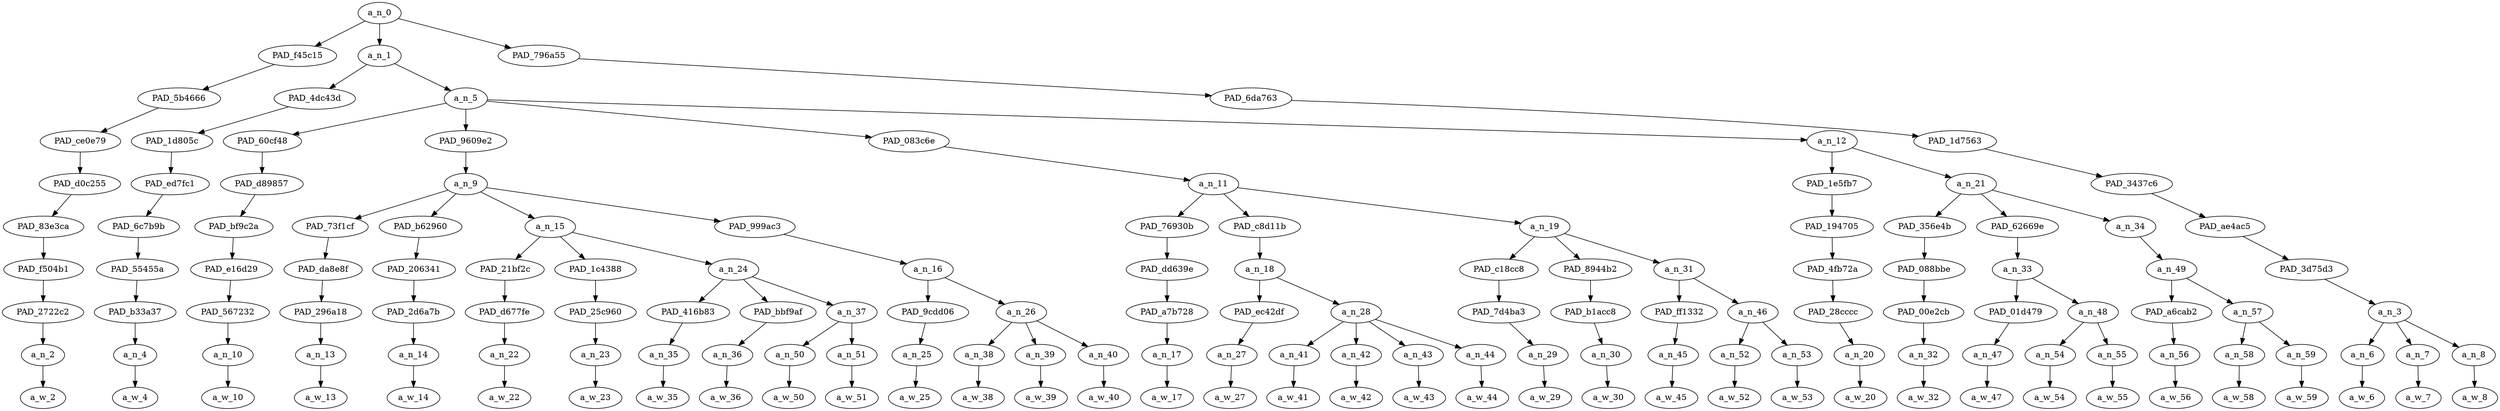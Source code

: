 strict digraph "" {
	a_n_0	[div_dir=-1,
		index=0,
		level=9,
		pos="25.212384259259256,9!",
		text_span="[0, 1, 2, 3, 4, 5, 6, 7, 8, 9, 10, 11, 12, 13, 14, 15, 16, 17, 18, 19, 20, 21, 22, 23, 24, 25, 26, 27, 28, 29, 30, 31, 32, 33, 34, \
35, 36]",
		value=0.99999999];
	PAD_f45c15	[div_dir=1,
		index=1,
		level=8,
		pos="33.0,8!",
		text_span="[33]",
		value=0.01648922];
	a_n_0 -> PAD_f45c15;
	a_n_1	[div_dir=-1,
		index=0,
		level=8,
		pos="7.637152777777779,8!",
		text_span="[0, 1, 2, 3, 4, 5, 6, 7, 8, 9, 10, 11, 12, 13, 14, 15, 16, 17, 18, 19, 20, 21, 22, 23, 24, 25, 26, 27, 28, 29, 30, 31, 32]",
		value=0.93141285];
	a_n_0 -> a_n_1;
	PAD_796a55	[div_dir=-1,
		index=2,
		level=8,
		pos="35.0,8!",
		text_span="[34, 35, 36]",
		value=0.05198786];
	a_n_0 -> PAD_796a55;
	PAD_5b4666	[div_dir=1,
		index=2,
		level=7,
		pos="33.0,7!",
		text_span="[33]",
		value=0.01648922];
	PAD_f45c15 -> PAD_5b4666;
	PAD_ce0e79	[div_dir=1,
		index=5,
		level=6,
		pos="33.0,6!",
		text_span="[33]",
		value=0.01648922];
	PAD_5b4666 -> PAD_ce0e79;
	PAD_d0c255	[div_dir=1,
		index=6,
		level=5,
		pos="33.0,5!",
		text_span="[33]",
		value=0.01648922];
	PAD_ce0e79 -> PAD_d0c255;
	PAD_83e3ca	[div_dir=1,
		index=13,
		level=4,
		pos="33.0,4!",
		text_span="[33]",
		value=0.01648922];
	PAD_d0c255 -> PAD_83e3ca;
	PAD_f504b1	[div_dir=1,
		index=17,
		level=3,
		pos="33.0,3!",
		text_span="[33]",
		value=0.01648922];
	PAD_83e3ca -> PAD_f504b1;
	PAD_2722c2	[div_dir=1,
		index=24,
		level=2,
		pos="33.0,2!",
		text_span="[33]",
		value=0.01648922];
	PAD_f504b1 -> PAD_2722c2;
	a_n_2	[div_dir=1,
		index=33,
		level=1,
		pos="33.0,1!",
		text_span="[33]",
		value=0.01648922];
	PAD_2722c2 -> a_n_2;
	a_w_2	[div_dir=0,
		index=33,
		level=0,
		pos="33,0!",
		text_span="[33]",
		value=i2];
	a_n_2 -> a_w_2;
	PAD_4dc43d	[div_dir=1,
		index=0,
		level=7,
		pos="0.0,7!",
		text_span="[0]",
		value=0.03381093];
	a_n_1 -> PAD_4dc43d;
	a_n_5	[div_dir=-1,
		index=1,
		level=7,
		pos="15.274305555555557,7!",
		text_span="[1, 2, 3, 4, 5, 6, 7, 8, 9, 10, 11, 12, 13, 14, 15, 16, 17, 18, 19, 20, 21, 22, 23, 24, 25, 26, 27, 28, 29, 30, 31, 32]",
		value=0.89748921];
	a_n_1 -> a_n_5;
	PAD_1d805c	[div_dir=1,
		index=0,
		level=6,
		pos="0.0,6!",
		text_span="[0]",
		value=0.03381093];
	PAD_4dc43d -> PAD_1d805c;
	PAD_ed7fc1	[div_dir=1,
		index=0,
		level=5,
		pos="0.0,5!",
		text_span="[0]",
		value=0.03381093];
	PAD_1d805c -> PAD_ed7fc1;
	PAD_6c7b9b	[div_dir=1,
		index=0,
		level=4,
		pos="0.0,4!",
		text_span="[0]",
		value=0.03381093];
	PAD_ed7fc1 -> PAD_6c7b9b;
	PAD_55455a	[div_dir=1,
		index=0,
		level=3,
		pos="0.0,3!",
		text_span="[0]",
		value=0.03381093];
	PAD_6c7b9b -> PAD_55455a;
	PAD_b33a37	[div_dir=1,
		index=0,
		level=2,
		pos="0.0,2!",
		text_span="[0]",
		value=0.03381093];
	PAD_55455a -> PAD_b33a37;
	a_n_4	[div_dir=1,
		index=0,
		level=1,
		pos="0.0,1!",
		text_span="[0]",
		value=0.03381093];
	PAD_b33a37 -> a_n_4;
	a_w_4	[div_dir=0,
		index=0,
		level=0,
		pos="0,0!",
		text_span="[0]",
		value="<user>"];
	a_n_4 -> a_w_4;
	PAD_60cf48	[div_dir=-1,
		index=2,
		level=6,
		pos="13.0,6!",
		text_span="[13]",
		value=0.01044379];
	a_n_5 -> PAD_60cf48;
	PAD_9609e2	[div_dir=1,
		index=1,
		level=6,
		pos="4.347222222222222,6!",
		text_span="[1, 2, 3, 4, 5, 6, 7, 8, 9, 10, 11, 12]",
		value=0.38648142];
	a_n_5 -> PAD_9609e2;
	PAD_083c6e	[div_dir=-1,
		index=3,
		level=6,
		pos="17.166666666666668,6!",
		text_span="[14, 15, 16, 17, 18, 19, 20, 21, 22, 23, 24]",
		value=0.19599341];
	a_n_5 -> PAD_083c6e;
	a_n_12	[div_dir=-1,
		index=4,
		level=6,
		pos="26.583333333333336,6!",
		text_span="[25, 26, 27, 28, 29, 30, 31, 32]",
		value=0.30445301];
	a_n_5 -> a_n_12;
	PAD_d89857	[div_dir=-1,
		index=2,
		level=5,
		pos="13.0,5!",
		text_span="[13]",
		value=0.01044379];
	PAD_60cf48 -> PAD_d89857;
	PAD_bf9c2a	[div_dir=-1,
		index=5,
		level=4,
		pos="13.0,4!",
		text_span="[13]",
		value=0.01044379];
	PAD_d89857 -> PAD_bf9c2a;
	PAD_e16d29	[div_dir=-1,
		index=7,
		level=3,
		pos="13.0,3!",
		text_span="[13]",
		value=0.01044379];
	PAD_bf9c2a -> PAD_e16d29;
	PAD_567232	[div_dir=-1,
		index=10,
		level=2,
		pos="13.0,2!",
		text_span="[13]",
		value=0.01044379];
	PAD_e16d29 -> PAD_567232;
	a_n_10	[div_dir=-1,
		index=13,
		level=1,
		pos="13.0,1!",
		text_span="[13]",
		value=0.01044379];
	PAD_567232 -> a_n_10;
	a_w_10	[div_dir=0,
		index=13,
		level=0,
		pos="13,0!",
		text_span="[13]",
		value=and1];
	a_n_10 -> a_w_10;
	a_n_9	[div_dir=1,
		index=1,
		level=5,
		pos="4.347222222222222,5!",
		text_span="[1, 2, 3, 4, 5, 6, 7, 8, 9, 10, 11, 12]",
		value=0.38648142];
	PAD_9609e2 -> a_n_9;
	PAD_73f1cf	[div_dir=-1,
		index=1,
		level=4,
		pos="1.0,4!",
		text_span="[1]",
		value=0.02159680];
	a_n_9 -> PAD_73f1cf;
	PAD_b62960	[div_dir=-1,
		index=2,
		level=4,
		pos="2.0,4!",
		text_span="[2]",
		value=0.01250961];
	a_n_9 -> PAD_b62960;
	a_n_15	[div_dir=1,
		index=3,
		level=4,
		pos="4.388888888888889,4!",
		text_span="[3, 4, 5, 6, 7, 8]",
		value=0.29851179];
	a_n_9 -> a_n_15;
	PAD_999ac3	[div_dir=-1,
		index=4,
		level=4,
		pos="10.0,4!",
		text_span="[9, 10, 11, 12]",
		value=0.05383488];
	a_n_9 -> PAD_999ac3;
	PAD_da8e8f	[div_dir=-1,
		index=1,
		level=3,
		pos="1.0,3!",
		text_span="[1]",
		value=0.02159680];
	PAD_73f1cf -> PAD_da8e8f;
	PAD_296a18	[div_dir=-1,
		index=1,
		level=2,
		pos="1.0,2!",
		text_span="[1]",
		value=0.02159680];
	PAD_da8e8f -> PAD_296a18;
	a_n_13	[div_dir=-1,
		index=1,
		level=1,
		pos="1.0,1!",
		text_span="[1]",
		value=0.02159680];
	PAD_296a18 -> a_n_13;
	a_w_13	[div_dir=0,
		index=1,
		level=0,
		pos="1,0!",
		text_span="[1]",
		value=bring];
	a_n_13 -> a_w_13;
	PAD_206341	[div_dir=-1,
		index=2,
		level=3,
		pos="2.0,3!",
		text_span="[2]",
		value=0.01250961];
	PAD_b62960 -> PAD_206341;
	PAD_2d6a7b	[div_dir=-1,
		index=2,
		level=2,
		pos="2.0,2!",
		text_span="[2]",
		value=0.01250961];
	PAD_206341 -> PAD_2d6a7b;
	a_n_14	[div_dir=-1,
		index=2,
		level=1,
		pos="2.0,1!",
		text_span="[2]",
		value=0.01250961];
	PAD_2d6a7b -> a_n_14;
	a_w_14	[div_dir=0,
		index=2,
		level=0,
		pos="2,0!",
		text_span="[2]",
		value=out];
	a_n_14 -> a_w_14;
	PAD_21bf2c	[div_dir=-1,
		index=3,
		level=3,
		pos="3.0,3!",
		text_span="[3]",
		value=0.01234331];
	a_n_15 -> PAD_21bf2c;
	PAD_1c4388	[div_dir=1,
		index=4,
		level=3,
		pos="4.0,3!",
		text_span="[4]",
		value=0.04348367];
	a_n_15 -> PAD_1c4388;
	a_n_24	[div_dir=1,
		index=5,
		level=3,
		pos="6.166666666666667,3!",
		text_span="[5, 6, 7, 8]",
		value=0.24260170];
	a_n_15 -> a_n_24;
	PAD_d677fe	[div_dir=-1,
		index=3,
		level=2,
		pos="3.0,2!",
		text_span="[3]",
		value=0.01234331];
	PAD_21bf2c -> PAD_d677fe;
	a_n_22	[div_dir=-1,
		index=3,
		level=1,
		pos="3.0,1!",
		text_span="[3]",
		value=0.01234331];
	PAD_d677fe -> a_n_22;
	a_w_22	[div_dir=0,
		index=3,
		level=0,
		pos="3,0!",
		text_span="[3]",
		value=the];
	a_n_22 -> a_w_22;
	PAD_25c960	[div_dir=1,
		index=4,
		level=2,
		pos="4.0,2!",
		text_span="[4]",
		value=0.04348367];
	PAD_1c4388 -> PAD_25c960;
	a_n_23	[div_dir=1,
		index=4,
		level=1,
		pos="4.0,1!",
		text_span="[4]",
		value=0.04348367];
	PAD_25c960 -> a_n_23;
	a_w_23	[div_dir=0,
		index=4,
		level=0,
		pos="4,0!",
		text_span="[4]",
		value=uneducated];
	a_n_23 -> a_w_23;
	PAD_416b83	[div_dir=-1,
		index=5,
		level=2,
		pos="5.0,2!",
		text_span="[5]",
		value=0.13290223];
	a_n_24 -> PAD_416b83;
	PAD_bbf9af	[div_dir=-1,
		index=6,
		level=2,
		pos="6.0,2!",
		text_span="[6]",
		value=0.01318155];
	a_n_24 -> PAD_bbf9af;
	a_n_37	[div_dir=1,
		index=7,
		level=2,
		pos="7.5,2!",
		text_span="[7, 8]",
		value=0.09642195];
	a_n_24 -> a_n_37;
	a_n_35	[div_dir=-1,
		index=5,
		level=1,
		pos="5.0,1!",
		text_span="[5]",
		value=0.13290223];
	PAD_416b83 -> a_n_35;
	a_w_35	[div_dir=0,
		index=5,
		level=0,
		pos="5,0!",
		text_span="[5]",
		value=hillbillies];
	a_n_35 -> a_w_35;
	a_n_36	[div_dir=-1,
		index=6,
		level=1,
		pos="6.0,1!",
		text_span="[6]",
		value=0.01318155];
	PAD_bbf9af -> a_n_36;
	a_w_36	[div_dir=0,
		index=6,
		level=0,
		pos="6,0!",
		text_span="[6]",
		value=and];
	a_n_36 -> a_w_36;
	a_n_50	[div_dir=1,
		index=7,
		level=1,
		pos="7.0,1!",
		text_span="[7]",
		value=0.02208552];
	a_n_37 -> a_n_50;
	a_n_51	[div_dir=1,
		index=8,
		level=1,
		pos="8.0,1!",
		text_span="[8]",
		value=0.07418656];
	a_n_37 -> a_n_51;
	a_w_50	[div_dir=0,
		index=7,
		level=0,
		pos="7,0!",
		text_span="[7]",
		value=white];
	a_n_50 -> a_w_50;
	a_w_51	[div_dir=0,
		index=8,
		level=0,
		pos="8,0!",
		text_span="[8]",
		value=supremacists];
	a_n_51 -> a_w_51;
	a_n_16	[div_dir=-1,
		index=6,
		level=3,
		pos="10.0,3!",
		text_span="[9, 10, 11, 12]",
		value=0.05383488];
	PAD_999ac3 -> a_n_16;
	PAD_9cdd06	[div_dir=1,
		index=8,
		level=2,
		pos="9.0,2!",
		text_span="[9]",
		value=0.00963022];
	a_n_16 -> PAD_9cdd06;
	a_n_26	[div_dir=-1,
		index=9,
		level=2,
		pos="11.0,2!",
		text_span="[10, 11, 12]",
		value=0.04419733];
	a_n_16 -> a_n_26;
	a_n_25	[div_dir=1,
		index=9,
		level=1,
		pos="9.0,1!",
		text_span="[9]",
		value=0.00963022];
	PAD_9cdd06 -> a_n_25;
	a_w_25	[div_dir=0,
		index=9,
		level=0,
		pos="9,0!",
		text_span="[9]",
		value=to];
	a_n_25 -> a_w_25;
	a_n_38	[div_dir=-1,
		index=10,
		level=1,
		pos="10.0,1!",
		text_span="[10]",
		value=0.01395526];
	a_n_26 -> a_n_38;
	a_n_39	[div_dir=1,
		index=11,
		level=1,
		pos="11.0,1!",
		text_span="[11]",
		value=0.01644081];
	a_n_26 -> a_n_39;
	a_n_40	[div_dir=1,
		index=12,
		level=1,
		pos="12.0,1!",
		text_span="[12]",
		value=0.01378834];
	a_n_26 -> a_n_40;
	a_w_38	[div_dir=0,
		index=10,
		level=0,
		pos="10,0!",
		text_span="[10]",
		value=our];
	a_n_38 -> a_w_38;
	a_w_39	[div_dir=0,
		index=11,
		level=0,
		pos="11,0!",
		text_span="[11]",
		value=sign];
	a_n_39 -> a_w_39;
	a_w_40	[div_dir=0,
		index=12,
		level=0,
		pos="12,0!",
		text_span="[12]",
		value=meeting];
	a_n_40 -> a_w_40;
	a_n_11	[div_dir=-1,
		index=3,
		level=5,
		pos="17.166666666666668,5!",
		text_span="[14, 15, 16, 17, 18, 19, 20, 21, 22, 23, 24]",
		value=0.19599341];
	PAD_083c6e -> a_n_11;
	PAD_76930b	[div_dir=-1,
		index=6,
		level=4,
		pos="14.0,4!",
		text_span="[14]",
		value=0.02453918];
	a_n_11 -> PAD_76930b;
	PAD_c8d11b	[div_dir=-1,
		index=7,
		level=4,
		pos="16.25,4!",
		text_span="[15, 16, 17, 18, 19]",
		value=0.07487187];
	a_n_11 -> PAD_c8d11b;
	a_n_19	[div_dir=-1,
		index=8,
		level=4,
		pos="21.25,4!",
		text_span="[20, 21, 22, 23, 24]",
		value=0.09649280];
	a_n_11 -> a_n_19;
	PAD_dd639e	[div_dir=-1,
		index=8,
		level=3,
		pos="14.0,3!",
		text_span="[14]",
		value=0.02453918];
	PAD_76930b -> PAD_dd639e;
	PAD_a7b728	[div_dir=-1,
		index=11,
		level=2,
		pos="14.0,2!",
		text_span="[14]",
		value=0.02453918];
	PAD_dd639e -> PAD_a7b728;
	a_n_17	[div_dir=-1,
		index=14,
		level=1,
		pos="14.0,1!",
		text_span="[14]",
		value=0.02453918];
	PAD_a7b728 -> a_n_17;
	a_w_17	[div_dir=0,
		index=14,
		level=0,
		pos="14,0!",
		text_span="[14]",
		value=donate];
	a_n_17 -> a_w_17;
	a_n_18	[div_dir=-1,
		index=9,
		level=3,
		pos="16.25,3!",
		text_span="[15, 16, 17, 18, 19]",
		value=0.07487187];
	PAD_c8d11b -> a_n_18;
	PAD_ec42df	[div_dir=1,
		index=12,
		level=2,
		pos="15.0,2!",
		text_span="[15]",
		value=0.00919689];
	a_n_18 -> PAD_ec42df;
	a_n_28	[div_dir=-1,
		index=13,
		level=2,
		pos="17.5,2!",
		text_span="[16, 17, 18, 19]",
		value=0.06565922];
	a_n_18 -> a_n_28;
	a_n_27	[div_dir=1,
		index=15,
		level=1,
		pos="15.0,1!",
		text_span="[15]",
		value=0.00919689];
	PAD_ec42df -> a_n_27;
	a_w_27	[div_dir=0,
		index=15,
		level=0,
		pos="15,0!",
		text_span="[15]",
		value=to1];
	a_n_27 -> a_w_27;
	a_n_41	[div_dir=-1,
		index=16,
		level=1,
		pos="16.0,1!",
		text_span="[16]",
		value=0.01226670];
	a_n_28 -> a_n_41;
	a_n_42	[div_dir=1,
		index=17,
		level=1,
		pos="17.0,1!",
		text_span="[17]",
		value=0.01602742];
	a_n_28 -> a_n_42;
	a_n_43	[div_dir=1,
		index=18,
		level=1,
		pos="18.0,1!",
		text_span="[18]",
		value=0.01978594];
	a_n_28 -> a_n_43;
	a_n_44	[div_dir=-1,
		index=19,
		level=1,
		pos="19.0,1!",
		text_span="[19]",
		value=0.01755621];
	a_n_28 -> a_n_44;
	a_w_41	[div_dir=0,
		index=16,
		level=0,
		pos="16,0!",
		text_span="[16]",
		value=our1];
	a_n_41 -> a_w_41;
	a_w_42	[div_dir=0,
		index=17,
		level=0,
		pos="17,0!",
		text_span="[17]",
		value=right];
	a_n_42 -> a_w_42;
	a_w_43	[div_dir=0,
		index=18,
		level=0,
		pos="18,0!",
		text_span="[18]",
		value=wing];
	a_n_43 -> a_w_43;
	a_w_44	[div_dir=0,
		index=19,
		level=0,
		pos="19,0!",
		text_span="[19]",
		value=cause];
	a_n_44 -> a_w_44;
	PAD_c18cc8	[div_dir=-1,
		index=10,
		level=3,
		pos="20.0,3!",
		text_span="[20]",
		value=0.02199533];
	a_n_19 -> PAD_c18cc8;
	PAD_8944b2	[div_dir=-1,
		index=11,
		level=3,
		pos="21.0,3!",
		text_span="[21]",
		value=0.01303830];
	a_n_19 -> PAD_8944b2;
	a_n_31	[div_dir=-1,
		index=12,
		level=3,
		pos="22.75,3!",
		text_span="[22, 23, 24]",
		value=0.06140211];
	a_n_19 -> a_n_31;
	PAD_7d4ba3	[div_dir=-1,
		index=14,
		level=2,
		pos="20.0,2!",
		text_span="[20]",
		value=0.02199533];
	PAD_c18cc8 -> PAD_7d4ba3;
	a_n_29	[div_dir=-1,
		index=20,
		level=1,
		pos="20.0,1!",
		text_span="[20]",
		value=0.02199533];
	PAD_7d4ba3 -> a_n_29;
	a_w_29	[div_dir=0,
		index=20,
		level=0,
		pos="20,0!",
		text_span="[20]",
		value=duh];
	a_n_29 -> a_w_29;
	PAD_b1acc8	[div_dir=-1,
		index=15,
		level=2,
		pos="21.0,2!",
		text_span="[21]",
		value=0.01303830];
	PAD_8944b2 -> PAD_b1acc8;
	a_n_30	[div_dir=-1,
		index=21,
		level=1,
		pos="21.0,1!",
		text_span="[21]",
		value=0.01303830];
	PAD_b1acc8 -> a_n_30;
	a_w_30	[div_dir=0,
		index=21,
		level=0,
		pos="21,0!",
		text_span="[21]",
		value=i];
	a_n_30 -> a_w_30;
	PAD_ff1332	[div_dir=1,
		index=16,
		level=2,
		pos="22.0,2!",
		text_span="[22]",
		value=0.01531070];
	a_n_31 -> PAD_ff1332;
	a_n_46	[div_dir=-1,
		index=17,
		level=2,
		pos="23.5,2!",
		text_span="[23, 24]",
		value=0.04605916];
	a_n_31 -> a_n_46;
	a_n_45	[div_dir=1,
		index=22,
		level=1,
		pos="22.0,1!",
		text_span="[22]",
		value=0.01531070];
	PAD_ff1332 -> a_n_45;
	a_w_45	[div_dir=0,
		index=22,
		level=0,
		pos="22,0!",
		text_span="[22]",
		value=work];
	a_n_45 -> a_w_45;
	a_n_52	[div_dir=-1,
		index=23,
		level=1,
		pos="23.0,1!",
		text_span="[23]",
		value=0.02168984];
	a_n_46 -> a_n_52;
	a_n_53	[div_dir=-1,
		index=24,
		level=1,
		pos="24.0,1!",
		text_span="[24]",
		value=0.02432124];
	a_n_46 -> a_n_53;
	a_w_52	[div_dir=0,
		index=23,
		level=0,
		pos="23,0!",
		text_span="[23]",
		value=oil];
	a_n_52 -> a_w_52;
	a_w_53	[div_dir=0,
		index=24,
		level=0,
		pos="24,0!",
		text_span="[24]",
		value=duh1];
	a_n_53 -> a_w_53;
	PAD_1e5fb7	[div_dir=-1,
		index=4,
		level=5,
		pos="25.0,5!",
		text_span="[25]",
		value=0.01394794];
	a_n_12 -> PAD_1e5fb7;
	a_n_21	[div_dir=-1,
		index=5,
		level=5,
		pos="28.166666666666668,5!",
		text_span="[26, 27, 28, 29, 30, 31, 32]",
		value=0.29032489];
	a_n_12 -> a_n_21;
	PAD_194705	[div_dir=-1,
		index=9,
		level=4,
		pos="25.0,4!",
		text_span="[25]",
		value=0.01394794];
	PAD_1e5fb7 -> PAD_194705;
	PAD_4fb72a	[div_dir=-1,
		index=13,
		level=3,
		pos="25.0,3!",
		text_span="[25]",
		value=0.01394794];
	PAD_194705 -> PAD_4fb72a;
	PAD_28cccc	[div_dir=-1,
		index=18,
		level=2,
		pos="25.0,2!",
		text_span="[25]",
		value=0.01394794];
	PAD_4fb72a -> PAD_28cccc;
	a_n_20	[div_dir=-1,
		index=25,
		level=1,
		pos="25.0,1!",
		text_span="[25]",
		value=0.01394794];
	PAD_28cccc -> a_n_20;
	a_w_20	[div_dir=0,
		index=25,
		level=0,
		pos="25,0!",
		text_span="[25]",
		value=i1];
	a_n_20 -> a_w_20;
	PAD_356e4b	[div_dir=1,
		index=10,
		level=4,
		pos="26.0,4!",
		text_span="[26]",
		value=0.01620488];
	a_n_21 -> PAD_356e4b;
	PAD_62669e	[div_dir=-1,
		index=11,
		level=4,
		pos="27.75,4!",
		text_span="[27, 28, 29]",
		value=0.07908738];
	a_n_21 -> PAD_62669e;
	a_n_34	[div_dir=-1,
		index=12,
		level=4,
		pos="30.75,4!",
		text_span="[30, 31, 32]",
		value=0.19485147];
	a_n_21 -> a_n_34;
	PAD_088bbe	[div_dir=1,
		index=14,
		level=3,
		pos="26.0,3!",
		text_span="[26]",
		value=0.01620488];
	PAD_356e4b -> PAD_088bbe;
	PAD_00e2cb	[div_dir=1,
		index=19,
		level=2,
		pos="26.0,2!",
		text_span="[26]",
		value=0.01620488];
	PAD_088bbe -> PAD_00e2cb;
	a_n_32	[div_dir=1,
		index=26,
		level=1,
		pos="26.0,1!",
		text_span="[26]",
		value=0.01620488];
	PAD_00e2cb -> a_n_32;
	a_w_32	[div_dir=0,
		index=26,
		level=0,
		pos="26,0!",
		text_span="[26]",
		value=like];
	a_n_32 -> a_w_32;
	a_n_33	[div_dir=-1,
		index=15,
		level=3,
		pos="27.75,3!",
		text_span="[27, 28, 29]",
		value=0.07908738];
	PAD_62669e -> a_n_33;
	PAD_01d479	[div_dir=-1,
		index=20,
		level=2,
		pos="27.0,2!",
		text_span="[27]",
		value=0.02879445];
	a_n_33 -> PAD_01d479;
	a_n_48	[div_dir=1,
		index=21,
		level=2,
		pos="28.5,2!",
		text_span="[28, 29]",
		value=0.05028955];
	a_n_33 -> a_n_48;
	a_n_47	[div_dir=-1,
		index=27,
		level=1,
		pos="27.0,1!",
		text_span="[27]",
		value=0.02879445];
	PAD_01d479 -> a_n_47;
	a_w_47	[div_dir=0,
		index=27,
		level=0,
		pos="27,0!",
		text_span="[27]",
		value=truck];
	a_n_47 -> a_w_47;
	a_n_54	[div_dir=-1,
		index=28,
		level=1,
		pos="28.0,1!",
		text_span="[28]",
		value=0.02923902];
	a_n_48 -> a_n_54;
	a_n_55	[div_dir=1,
		index=29,
		level=1,
		pos="29.0,1!",
		text_span="[29]",
		value=0.02103330];
	a_n_48 -> a_n_55;
	a_w_54	[div_dir=0,
		index=28,
		level=0,
		pos="28,0!",
		text_span="[28]",
		value=duh2];
	a_n_54 -> a_w_54;
	a_w_55	[div_dir=0,
		index=29,
		level=0,
		pos="29,0!",
		text_span="[29]",
		value=me];
	a_n_55 -> a_w_55;
	a_n_49	[div_dir=-1,
		index=16,
		level=3,
		pos="30.75,3!",
		text_span="[30, 31, 32]",
		value=0.19457827];
	a_n_34 -> a_n_49;
	PAD_a6cab2	[div_dir=1,
		index=22,
		level=2,
		pos="30.0,2!",
		text_span="[30]",
		value=0.04633328];
	a_n_49 -> PAD_a6cab2;
	a_n_57	[div_dir=-1,
		index=23,
		level=2,
		pos="31.5,2!",
		text_span="[31, 32]",
		value=0.14797178];
	a_n_49 -> a_n_57;
	a_n_56	[div_dir=1,
		index=30,
		level=1,
		pos="30.0,1!",
		text_span="[30]",
		value=0.04633328];
	PAD_a6cab2 -> a_n_56;
	a_w_56	[div_dir=0,
		index=30,
		level=0,
		pos="30,0!",
		text_span="[30]",
		value=hate];
	a_n_56 -> a_w_56;
	a_n_58	[div_dir=-1,
		index=31,
		level=1,
		pos="31.0,1!",
		text_span="[31]",
		value=0.09119206];
	a_n_57 -> a_n_58;
	a_n_59	[div_dir=-1,
		index=32,
		level=1,
		pos="32.0,1!",
		text_span="[32]",
		value=0.05645634];
	a_n_57 -> a_n_59;
	a_w_58	[div_dir=0,
		index=31,
		level=0,
		pos="31,0!",
		text_span="[31]",
		value=muslim];
	a_n_58 -> a_w_58;
	a_w_59	[div_dir=0,
		index=32,
		level=0,
		pos="32,0!",
		text_span="[32]",
		value=duh3];
	a_n_59 -> a_w_59;
	PAD_6da763	[div_dir=-1,
		index=3,
		level=7,
		pos="35.0,7!",
		text_span="[34, 35, 36]",
		value=0.05198786];
	PAD_796a55 -> PAD_6da763;
	PAD_1d7563	[div_dir=-1,
		index=6,
		level=6,
		pos="35.0,6!",
		text_span="[34, 35, 36]",
		value=0.05198786];
	PAD_6da763 -> PAD_1d7563;
	PAD_3437c6	[div_dir=-1,
		index=7,
		level=5,
		pos="35.0,5!",
		text_span="[34, 35, 36]",
		value=0.05198786];
	PAD_1d7563 -> PAD_3437c6;
	PAD_ae4ac5	[div_dir=-1,
		index=14,
		level=4,
		pos="35.0,4!",
		text_span="[34, 35, 36]",
		value=0.05198786];
	PAD_3437c6 -> PAD_ae4ac5;
	PAD_3d75d3	[div_dir=-1,
		index=18,
		level=3,
		pos="35.0,3!",
		text_span="[34, 35, 36]",
		value=0.05198786];
	PAD_ae4ac5 -> PAD_3d75d3;
	a_n_3	[div_dir=-1,
		index=25,
		level=2,
		pos="35.0,2!",
		text_span="[34, 35, 36]",
		value=0.05198786];
	PAD_3d75d3 -> a_n_3;
	a_n_6	[div_dir=-1,
		index=34,
		level=1,
		pos="34.0,1!",
		text_span="[34]",
		value=0.01472854];
	a_n_3 -> a_n_6;
	a_n_7	[div_dir=1,
		index=35,
		level=1,
		pos="35.0,1!",
		text_span="[35]",
		value=0.01243999];
	a_n_3 -> a_n_7;
	a_n_8	[div_dir=-1,
		index=36,
		level=1,
		pos="36.0,1!",
		text_span="[36]",
		value=0.02478677];
	a_n_3 -> a_n_8;
	a_w_6	[div_dir=0,
		index=34,
		level=0,
		pos="34,0!",
		text_span="[34]",
		value=can];
	a_n_6 -> a_w_6;
	a_w_7	[div_dir=0,
		index=35,
		level=0,
		pos="35,0!",
		text_span="[35]",
		value=not];
	a_n_7 -> a_w_7;
	a_w_8	[div_dir=0,
		index=36,
		level=0,
		pos="36,0!",
		text_span="[36]",
		value=read];
	a_n_8 -> a_w_8;
}
